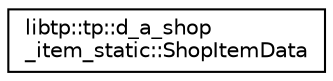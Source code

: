 digraph "Graphical Class Hierarchy"
{
 // LATEX_PDF_SIZE
  edge [fontname="Helvetica",fontsize="10",labelfontname="Helvetica",labelfontsize="10"];
  node [fontname="Helvetica",fontsize="10",shape=record];
  rankdir="LR";
  Node0 [label="libtp::tp::d_a_shop\l_item_static::ShopItemData",height=0.2,width=0.4,color="black", fillcolor="white", style="filled",URL="$de/d85/structlibtp_1_1tp_1_1d__a__shop__item__static_1_1ShopItemData.html",tooltip=" "];
}
